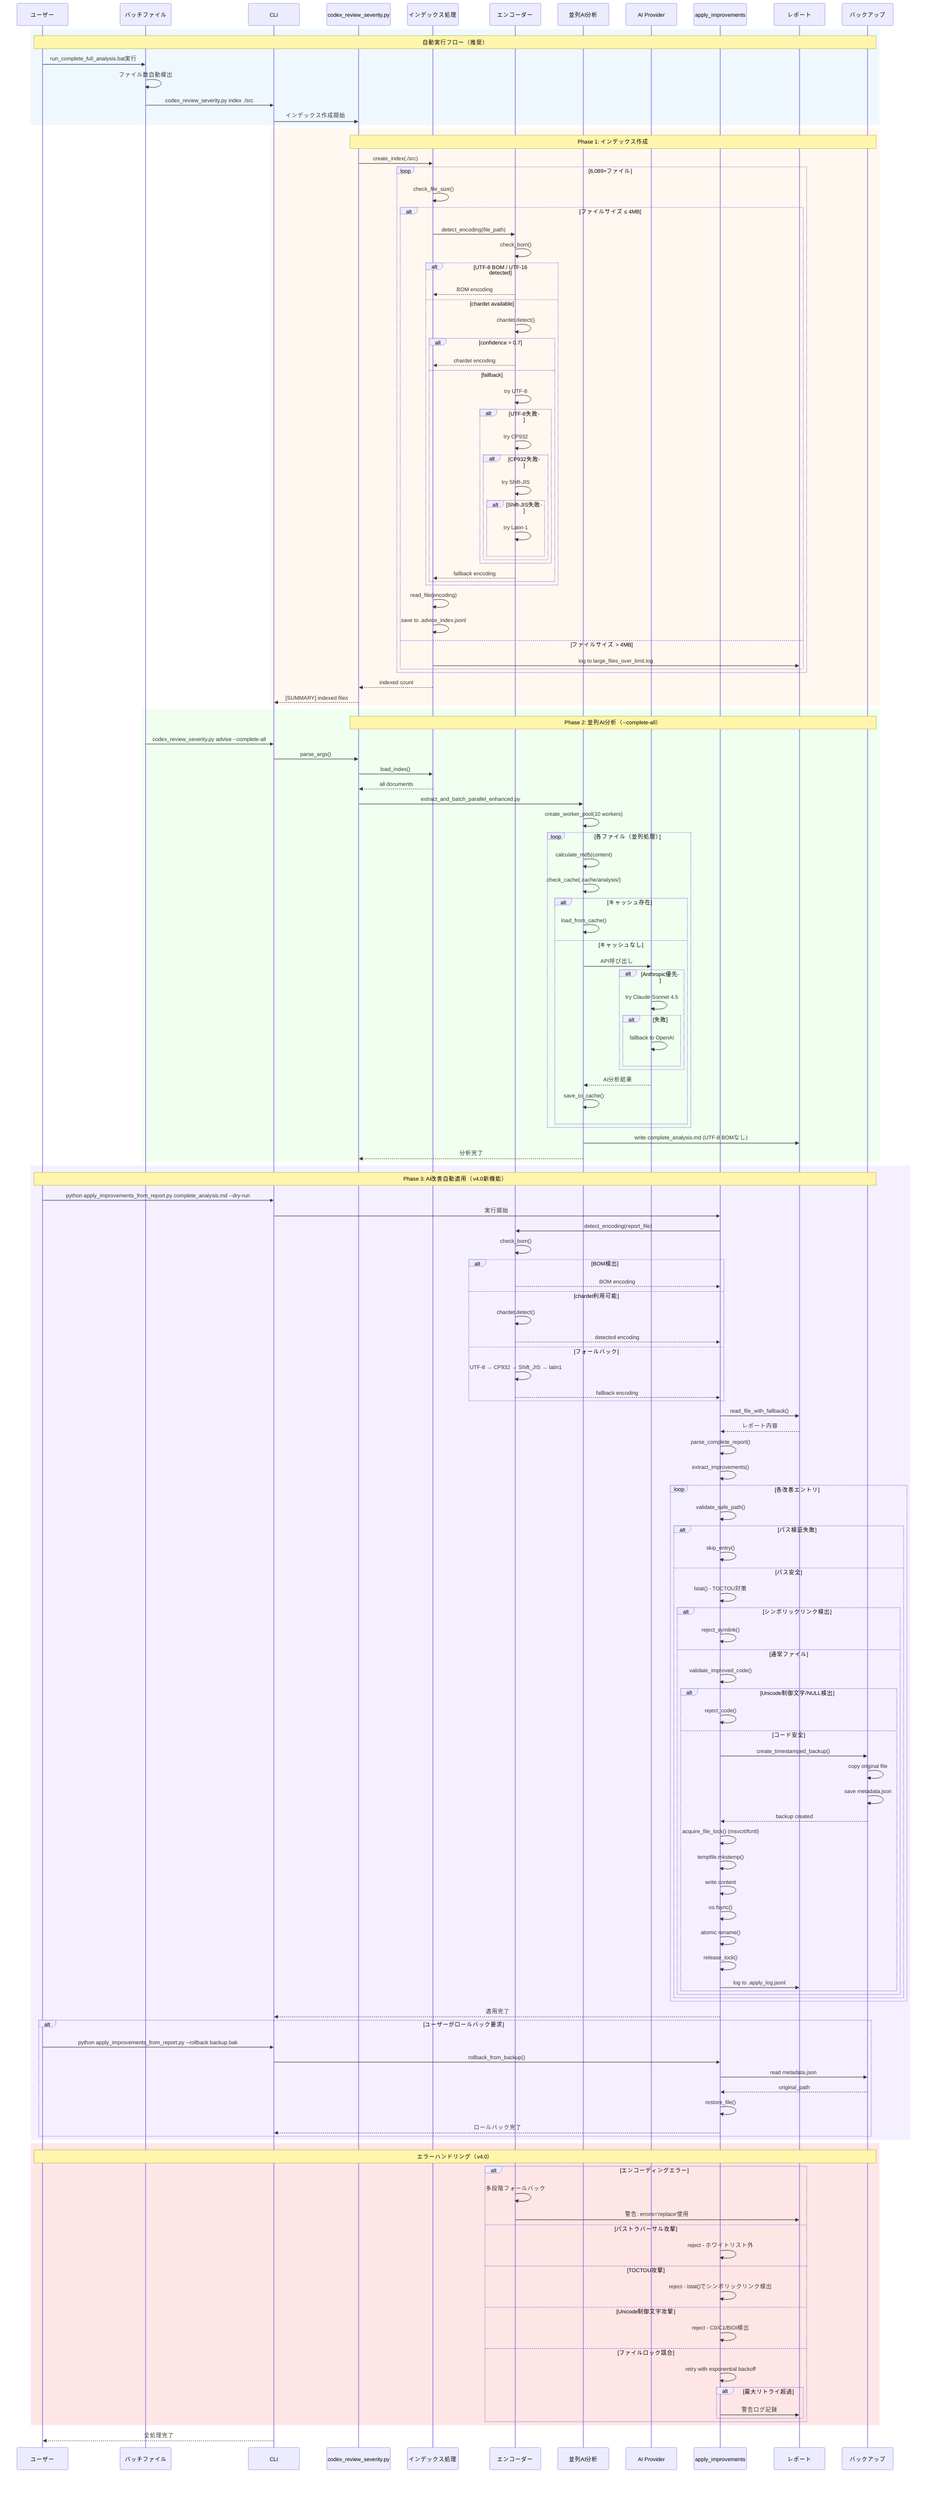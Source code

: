 sequenceDiagram
    %% コードレビューシステム シーケンス図 v4.0.0

    participant User as ユーザー
    participant Batch as バッチファイル
    participant CLI as CLI
    participant Main as codex_review_severity.py
    participant Index as インデックス処理
    participant Encoder as エンコーダー
    participant Parallel as 並列AI分析
    participant AI as AI Provider
    participant Apply as apply_improvements
    participant Report as レポート
    participant Backup as バックアップ

    %% バッチ実行フロー
    rect rgb(240, 248, 255)
        note over User,Backup: 自動実行フロー（推奨）
        User->>Batch: run_complete_full_analysis.bat実行
        Batch->>Batch: ファイル数自動検出
        Batch->>CLI: codex_review_severity.py index ./src
        CLI->>Main: インデックス作成開始
    end

    %% インデックス作成シーケンス
    rect rgb(255, 248, 240)
        note over Main,Backup: Phase 1: インデックス作成
        Main->>Index: create_index(./src)

        loop 6,089+ファイル
            Index->>Index: check_file_size()
            alt ファイルサイズ ≤ 4MB
                Index->>Encoder: detect_encoding(file_path)

                %% BOM検出
                Encoder->>Encoder: check_bom()
                alt UTF-8 BOM / UTF-16 detected
                    Encoder-->>Index: BOM encoding
                else chardet available
                    Encoder->>Encoder: chardet.detect()
                    alt confidence > 0.7
                        Encoder-->>Index: chardet encoding
                    else fallback
                        Encoder->>Encoder: try UTF-8
                        alt UTF-8失敗
                            Encoder->>Encoder: try CP932
                            alt CP932失敗
                                Encoder->>Encoder: try Shift-JIS
                                alt Shift-JIS失敗
                                    Encoder->>Encoder: try Latin-1
                                end
                            end
                        end
                        Encoder-->>Index: fallback encoding
                    end
                end

                Index->>Index: read_file(encoding)
                Index->>Index: save to .advice_index.jsonl
            else ファイルサイズ > 4MB
                Index->>Report: log to large_files_over_limit.log
            end
        end

        Index-->>Main: indexed count
        Main-->>CLI: [SUMMARY] indexed files
    end

    %% 並列AI分析シーケンス (v3.1+)
    rect rgb(240, 255, 240)
        note over Main,Backup: Phase 2: 並列AI分析（--complete-all）
        Batch->>CLI: codex_review_severity.py advise --complete-all
        CLI->>Main: parse_args()
        Main->>Index: load_index()
        Index-->>Main: all documents

        Main->>Parallel: extract_and_batch_parallel_enhanced.py
        Parallel->>Parallel: create_worker_pool(10 workers)

        loop 各ファイル（並列処理）
            Parallel->>Parallel: calculate_md5(content)
            Parallel->>Parallel: check_cache(.cache/analysis/)

            alt キャッシュ存在
                Parallel->>Parallel: load_from_cache()
            else キャッシュなし
                Parallel->>AI: API呼び出し
                alt Anthropic優先
                    AI->>AI: try Claude Sonnet 4.5
                    alt 失敗
                        AI->>AI: fallback to OpenAI
                    end
                end
                AI-->>Parallel: AI分析結果
                Parallel->>Parallel: save_to_cache()
            end
        end

        Parallel->>Report: write complete_analysis.md (UTF-8 BOMなし)
        Parallel-->>Main: 分析完了
    end

    %% v4.0 自動適用シーケンス
    rect rgb(245, 240, 255)
        note over User,Backup: Phase 3: AI改善自動適用（v4.0新機能）
        User->>CLI: python apply_improvements_from_report.py complete_analysis.md --dry-run
        CLI->>Apply: 実行開始

        %% レポート読み込み（エンコーディング対応）
        Apply->>Encoder: detect_encoding(report_file)
        Encoder->>Encoder: check_bom()
        alt BOM検出
            Encoder-->>Apply: BOM encoding
        else chardet利用可能
            Encoder->>Encoder: chardet.detect()
            Encoder-->>Apply: detected encoding
        else フォールバック
            Encoder->>Encoder: UTF-8 → CP932 → Shift_JIS → latin1
            Encoder-->>Apply: fallback encoding
        end

        Apply->>Report: read_file_with_fallback()
        Report-->>Apply: レポート内容

        Apply->>Apply: parse_complete_report()
        Apply->>Apply: extract_improvements()

        loop 各改善エントリ
            %% セキュリティ検証
            Apply->>Apply: validate_safe_path()
            alt パス検証失敗
                Apply->>Apply: skip_entry()
            else パス安全
                Apply->>Apply: lstat() - TOCTOU対策
                alt シンボリックリンク検出
                    Apply->>Apply: reject_symlink()
                else 通常ファイル
                    Apply->>Apply: validate_improved_code()
                    alt Unicode制御文字/NULL検出
                        Apply->>Apply: reject_code()
                    else コード安全
                        %% バックアップ作成
                        Apply->>Backup: create_timestamped_backup()
                        Backup->>Backup: copy original file
                        Backup->>Backup: save metadata.json
                        Backup-->>Apply: backup created

                        %% アトミック書き込み
                        Apply->>Apply: acquire_file_lock() (msvcrt/fcntl)
                        Apply->>Apply: tempfile.mkstemp()
                        Apply->>Apply: write content
                        Apply->>Apply: os.fsync()
                        Apply->>Apply: atomic rename()
                        Apply->>Apply: release_lock()

                        Apply->>Report: log to .apply_log.jsonl
                    end
                end
            end
        end

        Apply-->>CLI: 適用完了

        %% ロールバック機能
        alt ユーザーがロールバック要求
            User->>CLI: python apply_improvements_from_report.py --rollback backup.bak
            CLI->>Apply: rollback_from_backup()
            Apply->>Backup: read metadata.json
            Backup-->>Apply: original_path
            Apply->>Apply: restore_file()
            Apply-->>CLI: ロールバック完了
        end
    end

    %% エラーハンドリング
    rect rgb(255, 230, 230)
        note over User,Backup: エラーハンドリング（v4.0）
        alt エンコーディングエラー
            Encoder->>Encoder: 多段階フォールバック
            Encoder->>Report: 警告: errors='replace'使用
        else パストラバーサル攻撃
            Apply->>Apply: reject - ホワイトリスト外
        else TOCTOU攻撃
            Apply->>Apply: reject - lstat()でシンボリックリンク検出
        else Unicode制御文字攻撃
            Apply->>Apply: reject - C0/C1/BIDI検出
        else ファイルロック競合
            Apply->>Apply: retry with exponential backoff
            alt 最大リトライ超過
                Apply->>Report: 警告ログ記録
            end
        end
    end

    %% 完了通知
    CLI-->>User: 全処理完了